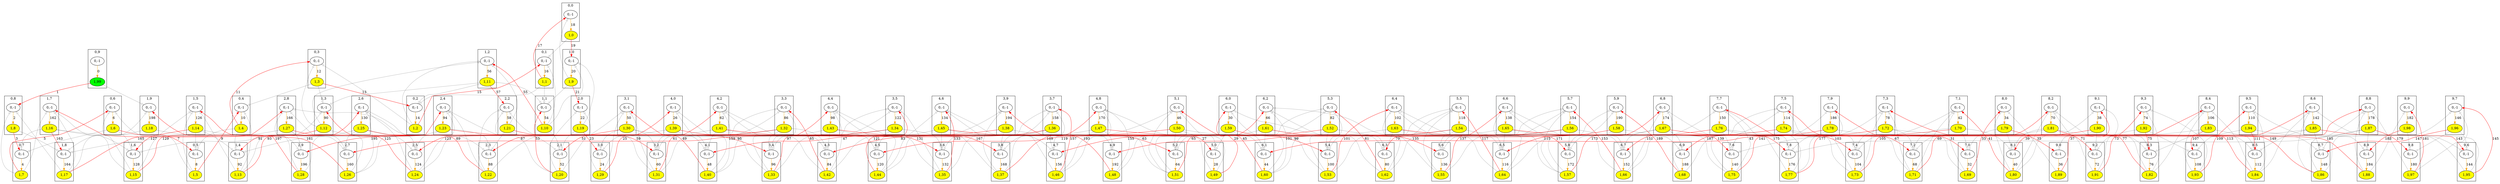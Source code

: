 digraph "stromrallye1_unten_links.txt" {
	compound=true
	subgraph cluster0_0 {
		label="0,0"
		battery0_0_0 [label="0,-1" pos="0.0,28.0!"]
		battery0_0_1 [label="1,0" fillcolor=yellow pos="1.0,28.0!" style=filled]
	}
	subgraph cluster0_1 {
		label="0,1"
		battery0_1_0 [label="0,-1" pos="0.0,25.2!"]
		battery0_1_1 [label="1,1" fillcolor=yellow pos="1.0,25.2!" style=filled]
	}
	subgraph cluster0_2 {
		label="0,2"
		battery0_2_0 [label="0,-1" pos="0.0,22.4!"]
		battery0_2_1 [label="1,2" fillcolor=yellow pos="1.0,22.4!" style=filled]
	}
	subgraph cluster0_3 {
		label="0,3"
		battery0_3_0 [label="0,-1" pos="0.0,19.599999999999998!"]
		battery0_3_1 [label="1,3" fillcolor=yellow pos="1.0,19.599999999999998!" style=filled]
	}
	subgraph cluster0_4 {
		label="0,4"
		battery0_4_0 [label="0,-1" pos="0.0,16.799999999999997!"]
		battery0_4_1 [label="1,4" fillcolor=yellow pos="1.0,16.799999999999997!" style=filled]
	}
	subgraph cluster0_5 {
		label="0,5"
		battery0_5_0 [label="0,-1" pos="0.0,14.0!"]
		battery0_5_1 [label="1,5" fillcolor=yellow pos="1.0,14.0!" style=filled]
	}
	subgraph cluster0_6 {
		label="0,6"
		battery0_6_0 [label="0,-1" pos="0.0,11.2!"]
		battery0_6_1 [label="1,6" fillcolor=yellow pos="1.0,11.2!" style=filled]
	}
	subgraph cluster0_7 {
		label="0,7"
		battery0_7_0 [label="0,-1" pos="0.0,8.399999999999999!"]
		battery0_7_1 [label="1,7" fillcolor=yellow pos="1.0,8.399999999999999!" style=filled]
	}
	subgraph cluster0_8 {
		label="0,8"
		battery0_8_0 [label="0,-1" pos="0.0,5.6!"]
		battery0_8_1 [label="1,8" fillcolor=yellow pos="1.0,5.6!" style=filled]
	}
	subgraph cluster1_0 {
		label="1,0"
		battery1_0_0 [label="0,-1" pos="2.8,28.0!"]
		battery1_0_1 [label="1,9" fillcolor=yellow pos="3.8,28.0!" style=filled]
	}
	subgraph cluster1_1 {
		label="1,1"
		battery1_1_0 [label="0,-1" pos="2.8,25.2!"]
		battery1_1_1 [label="1,10" fillcolor=yellow pos="3.8,25.2!" style=filled]
	}
	subgraph cluster1_2 {
		label="1,2"
		battery1_2_0 [label="0,-1" pos="2.8,22.4!"]
		battery1_2_1 [label="1,11" fillcolor=yellow pos="3.8,22.4!" style=filled]
	}
	subgraph cluster1_3 {
		label="1,3"
		battery1_3_0 [label="0,-1" pos="2.8,19.599999999999998!"]
		battery1_3_1 [label="1,12" fillcolor=yellow pos="3.8,19.599999999999998!" style=filled]
	}
	subgraph cluster1_4 {
		label="1,4"
		battery1_4_0 [label="0,-1" pos="2.8,16.799999999999997!"]
		battery1_4_1 [label="1,13" fillcolor=yellow pos="3.8,16.799999999999997!" style=filled]
	}
	subgraph cluster1_5 {
		label="1,5"
		battery1_5_0 [label="0,-1" pos="2.8,14.0!"]
		battery1_5_1 [label="1,14" fillcolor=yellow pos="3.8,14.0!" style=filled]
	}
	subgraph cluster1_6 {
		label="1,6"
		battery1_6_0 [label="0,-1" pos="2.8,11.2!"]
		battery1_6_1 [label="1,15" fillcolor=yellow pos="3.8,11.2!" style=filled]
	}
	subgraph cluster1_7 {
		label="1,7"
		battery1_7_0 [label="0,-1" pos="2.8,8.399999999999999!"]
		battery1_7_1 [label="1,16" fillcolor=yellow pos="3.8,8.399999999999999!" style=filled]
	}
	subgraph cluster1_8 {
		label="1,8"
		battery1_8_0 [label="0,-1" pos="2.8,5.6!"]
		battery1_8_1 [label="1,17" fillcolor=yellow pos="3.8,5.6!" style=filled]
	}
	subgraph cluster1_9 {
		label="1,9"
		battery1_9_0 [label="0,-1" pos="2.8,2.8!"]
		battery1_9_1 [label="1,18" fillcolor=yellow pos="3.8,2.8!" style=filled]
	}
	subgraph cluster2_0 {
		label="2,0"
		battery2_0_0 [label="0,-1" pos="5.6,28.0!"]
		battery2_0_1 [label="1,19" fillcolor=yellow pos="6.6,28.0!" style=filled]
	}
	subgraph cluster2_1 {
		label="2,1"
		battery2_1_0 [label="0,-1" pos="5.6,25.2!"]
		battery2_1_1 [label="1,20" fillcolor=yellow pos="6.6,25.2!" style=filled]
	}
	subgraph cluster2_2 {
		label="2,2"
		battery2_2_0 [label="0,-1" pos="5.6,22.4!"]
		battery2_2_1 [label="1,21" fillcolor=yellow pos="6.6,22.4!" style=filled]
	}
	subgraph cluster2_3 {
		label="2,3"
		battery2_3_0 [label="0,-1" pos="5.6,19.599999999999998!"]
		battery2_3_1 [label="1,22" fillcolor=yellow pos="6.6,19.599999999999998!" style=filled]
	}
	subgraph cluster2_4 {
		label="2,4"
		battery2_4_0 [label="0,-1" pos="5.6,16.799999999999997!"]
		battery2_4_1 [label="1,23" fillcolor=yellow pos="6.6,16.799999999999997!" style=filled]
	}
	subgraph cluster2_5 {
		label="2,5"
		battery2_5_0 [label="0,-1" pos="5.6,14.0!"]
		battery2_5_1 [label="1,24" fillcolor=yellow pos="6.6,14.0!" style=filled]
	}
	subgraph cluster2_6 {
		label="2,6"
		battery2_6_0 [label="0,-1" pos="5.6,11.2!"]
		battery2_6_1 [label="1,25" fillcolor=yellow pos="6.6,11.2!" style=filled]
	}
	subgraph cluster2_7 {
		label="2,7"
		battery2_7_0 [label="0,-1" pos="5.6,8.399999999999999!"]
		battery2_7_1 [label="1,26" fillcolor=yellow pos="6.6,8.399999999999999!" style=filled]
	}
	subgraph cluster2_8 {
		label="2,8"
		battery2_8_0 [label="0,-1" pos="5.6,5.6!"]
		battery2_8_1 [label="1,27" fillcolor=yellow pos="6.6,5.6!" style=filled]
	}
	subgraph cluster2_9 {
		label="2,9"
		battery2_9_0 [label="0,-1" pos="5.6,2.8!"]
		battery2_9_1 [label="1,28" fillcolor=yellow pos="6.6,2.8!" style=filled]
	}
	subgraph cluster3_0 {
		label="3,0"
		battery3_0_0 [label="0,-1" pos="8.399999999999999,28.0!"]
		battery3_0_1 [label="1,29" fillcolor=yellow pos="9.399999999999999,28.0!" style=filled]
	}
	subgraph cluster3_1 {
		label="3,1"
		battery3_1_0 [label="0,-1" pos="8.399999999999999,25.2!"]
		battery3_1_1 [label="1,30" fillcolor=yellow pos="9.399999999999999,25.2!" style=filled]
	}
	subgraph cluster3_2 {
		label="3,2"
		battery3_2_0 [label="0,-1" pos="8.399999999999999,22.4!"]
		battery3_2_1 [label="1,31" fillcolor=yellow pos="9.399999999999999,22.4!" style=filled]
	}
	subgraph cluster3_3 {
		label="3,3"
		battery3_3_0 [label="0,-1" pos="8.399999999999999,19.599999999999998!"]
		battery3_3_1 [label="1,32" fillcolor=yellow pos="9.399999999999999,19.599999999999998!" style=filled]
	}
	subgraph cluster3_4 {
		label="3,4"
		battery3_4_0 [label="0,-1" pos="8.399999999999999,16.799999999999997!"]
		battery3_4_1 [label="1,33" fillcolor=yellow pos="9.399999999999999,16.799999999999997!" style=filled]
	}
	subgraph cluster3_5 {
		label="3,5"
		battery3_5_0 [label="0,-1" pos="8.399999999999999,14.0!"]
		battery3_5_1 [label="1,34" fillcolor=yellow pos="9.399999999999999,14.0!" style=filled]
	}
	subgraph cluster3_6 {
		label="3,6"
		battery3_6_0 [label="0,-1" pos="8.399999999999999,11.2!"]
		battery3_6_1 [label="1,35" fillcolor=yellow pos="9.399999999999999,11.2!" style=filled]
	}
	subgraph cluster3_7 {
		label="3,7"
		battery3_7_0 [label="0,-1" pos="8.399999999999999,8.399999999999999!"]
		battery3_7_1 [label="1,36" fillcolor=yellow pos="9.399999999999999,8.399999999999999!" style=filled]
	}
	subgraph cluster3_8 {
		label="3,8"
		battery3_8_0 [label="0,-1" pos="8.399999999999999,5.6!"]
		battery3_8_1 [label="1,37" fillcolor=yellow pos="9.399999999999999,5.6!" style=filled]
	}
	subgraph cluster3_9 {
		label="3,9"
		battery3_9_0 [label="0,-1" pos="8.399999999999999,2.8!"]
		battery3_9_1 [label="1,38" fillcolor=yellow pos="9.399999999999999,2.8!" style=filled]
	}
	subgraph cluster4_0 {
		label="4,0"
		battery4_0_0 [label="0,-1" pos="11.2,28.0!"]
		battery4_0_1 [label="1,39" fillcolor=yellow pos="12.2,28.0!" style=filled]
	}
	subgraph cluster4_1 {
		label="4,1"
		battery4_1_0 [label="0,-1" pos="11.2,25.2!"]
		battery4_1_1 [label="1,40" fillcolor=yellow pos="12.2,25.2!" style=filled]
	}
	subgraph cluster4_2 {
		label="4,2"
		battery4_2_0 [label="0,-1" pos="11.2,22.4!"]
		battery4_2_1 [label="1,41" fillcolor=yellow pos="12.2,22.4!" style=filled]
	}
	subgraph cluster4_3 {
		label="4,3"
		battery4_3_0 [label="0,-1" pos="11.2,19.599999999999998!"]
		battery4_3_1 [label="1,42" fillcolor=yellow pos="12.2,19.599999999999998!" style=filled]
	}
	subgraph cluster4_4 {
		label="4,4"
		battery4_4_0 [label="0,-1" pos="11.2,16.799999999999997!"]
		battery4_4_1 [label="1,43" fillcolor=yellow pos="12.2,16.799999999999997!" style=filled]
	}
	subgraph cluster4_5 {
		label="4,5"
		battery4_5_0 [label="0,-1" pos="11.2,14.0!"]
		battery4_5_1 [label="1,44" fillcolor=yellow pos="12.2,14.0!" style=filled]
	}
	subgraph cluster4_6 {
		label="4,6"
		battery4_6_0 [label="0,-1" pos="11.2,11.2!"]
		battery4_6_1 [label="1,45" fillcolor=yellow pos="12.2,11.2!" style=filled]
	}
	subgraph cluster4_7 {
		label="4,7"
		battery4_7_0 [label="0,-1" pos="11.2,8.399999999999999!"]
		battery4_7_1 [label="1,46" fillcolor=yellow pos="12.2,8.399999999999999!" style=filled]
	}
	subgraph cluster4_8 {
		label="4,8"
		battery4_8_0 [label="0,-1" pos="11.2,5.6!"]
		battery4_8_1 [label="1,47" fillcolor=yellow pos="12.2,5.6!" style=filled]
	}
	subgraph cluster4_9 {
		label="4,9"
		battery4_9_0 [label="0,-1" pos="11.2,2.8!"]
		battery4_9_1 [label="1,48" fillcolor=yellow pos="12.2,2.8!" style=filled]
	}
	subgraph cluster5_0 {
		label="5,0"
		battery5_0_0 [label="0,-1" pos="14.0,28.0!"]
		battery5_0_1 [label="1,49" fillcolor=yellow pos="15.0,28.0!" style=filled]
	}
	subgraph cluster5_1 {
		label="5,1"
		battery5_1_0 [label="0,-1" pos="14.0,25.2!"]
		battery5_1_1 [label="1,50" fillcolor=yellow pos="15.0,25.2!" style=filled]
	}
	subgraph cluster5_2 {
		label="5,2"
		battery5_2_0 [label="0,-1" pos="14.0,22.4!"]
		battery5_2_1 [label="1,51" fillcolor=yellow pos="15.0,22.4!" style=filled]
	}
	subgraph cluster5_3 {
		label="5,3"
		battery5_3_0 [label="0,-1" pos="14.0,19.599999999999998!"]
		battery5_3_1 [label="1,52" fillcolor=yellow pos="15.0,19.599999999999998!" style=filled]
	}
	subgraph cluster5_4 {
		label="5,4"
		battery5_4_0 [label="0,-1" pos="14.0,16.799999999999997!"]
		battery5_4_1 [label="1,53" fillcolor=yellow pos="15.0,16.799999999999997!" style=filled]
	}
	subgraph cluster5_5 {
		label="5,5"
		battery5_5_0 [label="0,-1" pos="14.0,14.0!"]
		battery5_5_1 [label="1,54" fillcolor=yellow pos="15.0,14.0!" style=filled]
	}
	subgraph cluster5_6 {
		label="5,6"
		battery5_6_0 [label="0,-1" pos="14.0,11.2!"]
		battery5_6_1 [label="1,55" fillcolor=yellow pos="15.0,11.2!" style=filled]
	}
	subgraph cluster5_7 {
		label="5,7"
		battery5_7_0 [label="0,-1" pos="14.0,8.399999999999999!"]
		battery5_7_1 [label="1,56" fillcolor=yellow pos="15.0,8.399999999999999!" style=filled]
	}
	subgraph cluster5_8 {
		label="5,8"
		battery5_8_0 [label="0,-1" pos="14.0,5.6!"]
		battery5_8_1 [label="1,57" fillcolor=yellow pos="15.0,5.6!" style=filled]
	}
	subgraph cluster5_9 {
		label="5,9"
		battery5_9_0 [label="0,-1" pos="14.0,2.8!"]
		battery5_9_1 [label="1,58" fillcolor=yellow pos="15.0,2.8!" style=filled]
	}
	subgraph cluster6_0 {
		label="6,0"
		battery6_0_0 [label="0,-1" pos="16.799999999999997,28.0!"]
		battery6_0_1 [label="1,59" fillcolor=yellow pos="17.799999999999997,28.0!" style=filled]
	}
	subgraph cluster6_1 {
		label="6,1"
		battery6_1_0 [label="0,-1" pos="16.799999999999997,25.2!"]
		battery6_1_1 [label="1,60" fillcolor=yellow pos="17.799999999999997,25.2!" style=filled]
	}
	subgraph cluster6_2 {
		label="6,2"
		battery6_2_0 [label="0,-1" pos="16.799999999999997,22.4!"]
		battery6_2_1 [label="1,61" fillcolor=yellow pos="17.799999999999997,22.4!" style=filled]
	}
	subgraph cluster6_3 {
		label="6,3"
		battery6_3_0 [label="0,-1" pos="16.799999999999997,19.599999999999998!"]
		battery6_3_1 [label="1,62" fillcolor=yellow pos="17.799999999999997,19.599999999999998!" style=filled]
	}
	subgraph cluster6_4 {
		label="6,4"
		battery6_4_0 [label="0,-1" pos="16.799999999999997,16.799999999999997!"]
		battery6_4_1 [label="1,63" fillcolor=yellow pos="17.799999999999997,16.799999999999997!" style=filled]
	}
	subgraph cluster6_5 {
		label="6,5"
		battery6_5_0 [label="0,-1" pos="16.799999999999997,14.0!"]
		battery6_5_1 [label="1,64" fillcolor=yellow pos="17.799999999999997,14.0!" style=filled]
	}
	subgraph cluster6_6 {
		label="6,6"
		battery6_6_0 [label="0,-1" pos="16.799999999999997,11.2!"]
		battery6_6_1 [label="1,65" fillcolor=yellow pos="17.799999999999997,11.2!" style=filled]
	}
	subgraph cluster6_7 {
		label="6,7"
		battery6_7_0 [label="0,-1" pos="16.799999999999997,8.399999999999999!"]
		battery6_7_1 [label="1,66" fillcolor=yellow pos="17.799999999999997,8.399999999999999!" style=filled]
	}
	subgraph cluster6_8 {
		label="6,8"
		battery6_8_0 [label="0,-1" pos="16.799999999999997,5.6!"]
		battery6_8_1 [label="1,67" fillcolor=yellow pos="17.799999999999997,5.6!" style=filled]
	}
	subgraph cluster6_9 {
		label="6,9"
		battery6_9_0 [label="0,-1" pos="16.799999999999997,2.8!"]
		battery6_9_1 [label="1,68" fillcolor=yellow pos="17.799999999999997,2.8!" style=filled]
	}
	subgraph cluster7_0 {
		label="7,0"
		battery7_0_0 [label="0,-1" pos="19.599999999999998,28.0!"]
		battery7_0_1 [label="1,69" fillcolor=yellow pos="20.599999999999998,28.0!" style=filled]
	}
	subgraph cluster7_1 {
		label="7,1"
		battery7_1_0 [label="0,-1" pos="19.599999999999998,25.2!"]
		battery7_1_1 [label="1,70" fillcolor=yellow pos="20.599999999999998,25.2!" style=filled]
	}
	subgraph cluster7_2 {
		label="7,2"
		battery7_2_0 [label="0,-1" pos="19.599999999999998,22.4!"]
		battery7_2_1 [label="1,71" fillcolor=yellow pos="20.599999999999998,22.4!" style=filled]
	}
	subgraph cluster7_3 {
		label="7,3"
		battery7_3_0 [label="0,-1" pos="19.599999999999998,19.599999999999998!"]
		battery7_3_1 [label="1,72" fillcolor=yellow pos="20.599999999999998,19.599999999999998!" style=filled]
	}
	subgraph cluster7_4 {
		label="7,4"
		battery7_4_0 [label="0,-1" pos="19.599999999999998,16.799999999999997!"]
		battery7_4_1 [label="1,73" fillcolor=yellow pos="20.599999999999998,16.799999999999997!" style=filled]
	}
	subgraph cluster7_5 {
		label="7,5"
		battery7_5_0 [label="0,-1" pos="19.599999999999998,14.0!"]
		battery7_5_1 [label="1,74" fillcolor=yellow pos="20.599999999999998,14.0!" style=filled]
	}
	subgraph cluster7_6 {
		label="7,6"
		battery7_6_0 [label="0,-1" pos="19.599999999999998,11.2!"]
		battery7_6_1 [label="1,75" fillcolor=yellow pos="20.599999999999998,11.2!" style=filled]
	}
	subgraph cluster7_7 {
		label="7,7"
		battery7_7_0 [label="0,-1" pos="19.599999999999998,8.399999999999999!"]
		battery7_7_1 [label="1,76" fillcolor=yellow pos="20.599999999999998,8.399999999999999!" style=filled]
	}
	subgraph cluster7_8 {
		label="7,8"
		battery7_8_0 [label="0,-1" pos="19.599999999999998,5.6!"]
		battery7_8_1 [label="1,77" fillcolor=yellow pos="20.599999999999998,5.6!" style=filled]
	}
	subgraph cluster7_9 {
		label="7,9"
		battery7_9_0 [label="0,-1" pos="19.599999999999998,2.8!"]
		battery7_9_1 [label="1,78" fillcolor=yellow pos="20.599999999999998,2.8!" style=filled]
	}
	subgraph cluster8_0 {
		label="8,0"
		battery8_0_0 [label="0,-1" pos="22.4,28.0!"]
		battery8_0_1 [label="1,79" fillcolor=yellow pos="23.4,28.0!" style=filled]
	}
	subgraph cluster8_1 {
		label="8,1"
		battery8_1_0 [label="0,-1" pos="22.4,25.2!"]
		battery8_1_1 [label="1,80" fillcolor=yellow pos="23.4,25.2!" style=filled]
	}
	subgraph cluster8_2 {
		label="8,2"
		battery8_2_0 [label="0,-1" pos="22.4,22.4!"]
		battery8_2_1 [label="1,81" fillcolor=yellow pos="23.4,22.4!" style=filled]
	}
	subgraph cluster8_3 {
		label="8,3"
		battery8_3_0 [label="0,-1" pos="22.4,19.599999999999998!"]
		battery8_3_1 [label="1,82" fillcolor=yellow pos="23.4,19.599999999999998!" style=filled]
	}
	subgraph cluster8_4 {
		label="8,4"
		battery8_4_0 [label="0,-1" pos="22.4,16.799999999999997!"]
		battery8_4_1 [label="1,83" fillcolor=yellow pos="23.4,16.799999999999997!" style=filled]
	}
	subgraph cluster8_5 {
		label="8,5"
		battery8_5_0 [label="0,-1" pos="22.4,14.0!"]
		battery8_5_1 [label="1,84" fillcolor=yellow pos="23.4,14.0!" style=filled]
	}
	subgraph cluster8_6 {
		label="8,6"
		battery8_6_0 [label="0,-1" pos="22.4,11.2!"]
		battery8_6_1 [label="1,85" fillcolor=yellow pos="23.4,11.2!" style=filled]
	}
	subgraph cluster8_7 {
		label="8,7"
		battery8_7_0 [label="0,-1" pos="22.4,8.399999999999999!"]
		battery8_7_1 [label="1,86" fillcolor=yellow pos="23.4,8.399999999999999!" style=filled]
	}
	subgraph cluster8_8 {
		label="8,8"
		battery8_8_0 [label="0,-1" pos="22.4,5.6!"]
		battery8_8_1 [label="1,87" fillcolor=yellow pos="23.4,5.6!" style=filled]
	}
	subgraph cluster8_9 {
		label="8,9"
		battery8_9_0 [label="0,-1" pos="22.4,2.8!"]
		battery8_9_1 [label="1,88" fillcolor=yellow pos="23.4,2.8!" style=filled]
	}
	subgraph cluster9_0 {
		label="9,0"
		battery9_0_0 [label="0,-1" pos="25.2,28.0!"]
		battery9_0_1 [label="1,89" fillcolor=yellow pos="26.2,28.0!" style=filled]
	}
	subgraph cluster9_1 {
		label="9,1"
		battery9_1_0 [label="0,-1" pos="25.2,25.2!"]
		battery9_1_1 [label="1,90" fillcolor=yellow pos="26.2,25.2!" style=filled]
	}
	subgraph cluster9_2 {
		label="9,2"
		battery9_2_0 [label="0,-1" pos="25.2,22.4!"]
		battery9_2_1 [label="1,91" fillcolor=yellow pos="26.2,22.4!" style=filled]
	}
	subgraph cluster9_3 {
		label="9,3"
		battery9_3_0 [label="0,-1" pos="25.2,19.599999999999998!"]
		battery9_3_1 [label="1,92" fillcolor=yellow pos="26.2,19.599999999999998!" style=filled]
	}
	subgraph cluster9_4 {
		label="9,4"
		battery9_4_0 [label="0,-1" pos="25.2,16.799999999999997!"]
		battery9_4_1 [label="1,93" fillcolor=yellow pos="26.2,16.799999999999997!" style=filled]
	}
	subgraph cluster9_5 {
		label="9,5"
		battery9_5_0 [label="0,-1" pos="25.2,14.0!"]
		battery9_5_1 [label="1,94" fillcolor=yellow pos="26.2,14.0!" style=filled]
	}
	subgraph cluster9_6 {
		label="9,6"
		battery9_6_0 [label="0,-1" pos="25.2,11.2!"]
		battery9_6_1 [label="1,95" fillcolor=yellow pos="26.2,11.2!" style=filled]
	}
	subgraph cluster9_7 {
		label="9,7"
		battery9_7_0 [label="0,-1" pos="25.2,8.399999999999999!"]
		battery9_7_1 [label="1,96" fillcolor=yellow pos="26.2,8.399999999999999!" style=filled]
	}
	subgraph cluster9_8 {
		label="9,8"
		battery9_8_0 [label="0,-1" pos="25.2,5.6!"]
		battery9_8_1 [label="1,97" fillcolor=yellow pos="26.2,5.6!" style=filled]
	}
	subgraph cluster9_9 {
		label="9,9"
		battery9_9_0 [label="0,-1" pos="25.2,2.8!"]
		battery9_9_1 [label="1,98" fillcolor=yellow pos="26.2,2.8!" style=filled]
	}
	subgraph cluster0_9 {
		label="0,9"
		battery0_9_0 [label="0,-1" pos="0.0,2.8!"]
		battery0_9_1 [label="1,99" fillcolor=green pos="1.0,2.8!" style=filled]
	}
	battery0_0_1 -> battery1_0_0 [label=19 color=red fillcolor=red]
	battery0_0_1 -> battery0_1_0 [color="#00000055" fillcolor=none]
	battery0_1_1 -> battery0_0_0 [label=17 color=red fillcolor=red]
	battery0_1_1 -> battery1_1_0 [color="#00000055" fillcolor=none]
	battery0_1_1 -> battery0_2_0 [color="#00000055" fillcolor=none]
	battery0_2_1 -> battery0_1_0 [label=15 color=red fillcolor=red]
	battery0_2_1 -> battery1_2_0 [color="#00000055" fillcolor=none]
	battery0_2_1 -> battery0_3_0 [color="#00000055" fillcolor=none]
	battery0_3_1 -> battery0_2_0 [label=13 color=red fillcolor=red]
	battery0_3_1 -> battery1_3_0 [color="#00000055" fillcolor=none]
	battery0_3_1 -> battery0_4_0 [color="#00000055" fillcolor=none]
	battery0_4_1 -> battery0_3_0 [label=11 color=red fillcolor=red]
	battery0_4_1 -> battery1_4_0 [color="#00000055" fillcolor=none]
	battery0_4_1 -> battery0_5_0 [color="#00000055" fillcolor=none]
	battery0_5_1 -> battery0_4_0 [label=9 color=red fillcolor=red]
	battery0_5_1 -> battery1_5_0 [color="#00000055" fillcolor=none]
	battery0_5_1 -> battery0_6_0 [color="#00000055" fillcolor=none]
	battery0_6_1 -> battery0_5_0 [label=7 color=red fillcolor=red]
	battery0_6_1 -> battery1_6_0 [color="#00000055" fillcolor=none]
	battery0_6_1 -> battery0_7_0 [color="#00000055" fillcolor=none]
	battery0_7_1 -> battery0_6_0 [label=5 color=red fillcolor=red]
	battery0_7_1 -> battery1_7_0 [color="#00000055" fillcolor=none]
	battery0_7_1 -> battery0_8_0 [color="#00000055" fillcolor=none]
	battery0_8_1 -> battery0_7_0 [label=3 color=red fillcolor=red]
	battery0_8_1 -> battery1_8_0 [color="#00000055" fillcolor=none]
	battery1_0_1 -> battery0_0_0 [color="#00000055" fillcolor=none]
	battery1_0_1 -> battery2_0_0 [label=21 color=red fillcolor=red]
	battery1_0_1 -> battery1_1_0 [color="#00000055" fillcolor=none]
	battery1_1_1 -> battery1_0_0 [color="#00000055" fillcolor=none]
	battery1_1_1 -> battery0_1_0 [color="#00000055" fillcolor=none]
	battery1_1_1 -> battery2_1_0 [color="#00000055" fillcolor=none]
	battery1_1_1 -> battery1_2_0 [label=55 color=red fillcolor=red]
	battery1_2_1 -> battery1_1_0 [color="#00000055" fillcolor=none]
	battery1_2_1 -> battery0_2_0 [color="#00000055" fillcolor=none]
	battery1_2_1 -> battery2_2_0 [label=57 color=red fillcolor=red]
	battery1_2_1 -> battery1_3_0 [color="#00000055" fillcolor=none]
	battery1_3_1 -> battery1_2_0 [color="#00000055" fillcolor=none]
	battery1_3_1 -> battery0_3_0 [color="#00000055" fillcolor=none]
	battery1_3_1 -> battery2_3_0 [color="#00000055" fillcolor=none]
	battery1_3_1 -> battery1_4_0 [label=91 color=red fillcolor=red]
	battery1_4_1 -> battery1_3_0 [color="#00000055" fillcolor=none]
	battery1_4_1 -> battery0_4_0 [color="#00000055" fillcolor=none]
	battery1_4_1 -> battery2_4_0 [label=93 color=red fillcolor=red]
	battery1_4_1 -> battery1_5_0 [color="#00000055" fillcolor=none]
	battery1_5_1 -> battery1_4_0 [color="#00000055" fillcolor=none]
	battery1_5_1 -> battery0_5_0 [color="#00000055" fillcolor=none]
	battery1_5_1 -> battery2_5_0 [color="#00000055" fillcolor=none]
	battery1_5_1 -> battery1_6_0 [label=127 color=red fillcolor=red]
	battery1_6_1 -> battery1_5_0 [color="#00000055" fillcolor=none]
	battery1_6_1 -> battery0_6_0 [color="#00000055" fillcolor=none]
	battery1_6_1 -> battery2_6_0 [label=129 color=red fillcolor=red]
	battery1_6_1 -> battery1_7_0 [color="#00000055" fillcolor=none]
	battery1_7_1 -> battery1_6_0 [color="#00000055" fillcolor=none]
	battery1_7_1 -> battery0_7_0 [color="#00000055" fillcolor=none]
	battery1_7_1 -> battery2_7_0 [color="#00000055" fillcolor=none]
	battery1_7_1 -> battery1_8_0 [label=163 color=red fillcolor=red]
	battery1_8_1 -> battery1_7_0 [color="#00000055" fillcolor=none]
	battery1_8_1 -> battery0_8_0 [color="#00000055" fillcolor=none]
	battery1_8_1 -> battery2_8_0 [label=165 color=red fillcolor=red]
	battery1_8_1 -> battery1_9_0 [color="#00000055" fillcolor=none]
	battery1_9_1 -> battery1_8_0 [color="#00000055" fillcolor=none]
	battery1_9_1 -> battery2_9_0 [color="#00000055" fillcolor=none]
	battery2_0_1 -> battery1_0_0 [color="#00000055" fillcolor=none]
	battery2_0_1 -> battery3_0_0 [label=23 color=red fillcolor=red]
	battery2_0_1 -> battery2_1_0 [color="#00000055" fillcolor=none]
	battery2_1_1 -> battery2_0_0 [color="#00000055" fillcolor=none]
	battery2_1_1 -> battery1_1_0 [label=53 color=red fillcolor=red]
	battery2_1_1 -> battery3_1_0 [color="#00000055" fillcolor=none]
	battery2_1_1 -> battery2_2_0 [color="#00000055" fillcolor=none]
	battery2_2_1 -> battery2_1_0 [color="#00000055" fillcolor=none]
	battery2_2_1 -> battery1_2_0 [color="#00000055" fillcolor=none]
	battery2_2_1 -> battery3_2_0 [label=59 color=red fillcolor=red]
	battery2_2_1 -> battery2_3_0 [color="#00000055" fillcolor=none]
	battery2_3_1 -> battery2_2_0 [color="#00000055" fillcolor=none]
	battery2_3_1 -> battery1_3_0 [label=89 color=red fillcolor=red]
	battery2_3_1 -> battery3_3_0 [color="#00000055" fillcolor=none]
	battery2_3_1 -> battery2_4_0 [color="#00000055" fillcolor=none]
	battery2_4_1 -> battery2_3_0 [color="#00000055" fillcolor=none]
	battery2_4_1 -> battery1_4_0 [color="#00000055" fillcolor=none]
	battery2_4_1 -> battery3_4_0 [label=95 color=red fillcolor=red]
	battery2_4_1 -> battery2_5_0 [color="#00000055" fillcolor=none]
	battery2_5_1 -> battery2_4_0 [color="#00000055" fillcolor=none]
	battery2_5_1 -> battery1_5_0 [label=125 color=red fillcolor=red]
	battery2_5_1 -> battery3_5_0 [color="#00000055" fillcolor=none]
	battery2_5_1 -> battery2_6_0 [color="#00000055" fillcolor=none]
	battery2_6_1 -> battery2_5_0 [color="#00000055" fillcolor=none]
	battery2_6_1 -> battery1_6_0 [color="#00000055" fillcolor=none]
	battery2_6_1 -> battery3_6_0 [label=131 color=red fillcolor=red]
	battery2_6_1 -> battery2_7_0 [color="#00000055" fillcolor=none]
	battery2_7_1 -> battery2_6_0 [color="#00000055" fillcolor=none]
	battery2_7_1 -> battery1_7_0 [label=161 color=red fillcolor=red]
	battery2_7_1 -> battery3_7_0 [color="#00000055" fillcolor=none]
	battery2_7_1 -> battery2_8_0 [color="#00000055" fillcolor=none]
	battery2_8_1 -> battery2_7_0 [color="#00000055" fillcolor=none]
	battery2_8_1 -> battery1_8_0 [color="#00000055" fillcolor=none]
	battery2_8_1 -> battery3_8_0 [label=167 color=red fillcolor=red]
	battery2_8_1 -> battery2_9_0 [color="#00000055" fillcolor=none]
	battery2_9_1 -> battery2_8_0 [color="#00000055" fillcolor=none]
	battery2_9_1 -> battery1_9_0 [label=197 color=red fillcolor=red]
	battery2_9_1 -> battery3_9_0 [color="#00000055" fillcolor=none]
	battery3_0_1 -> battery2_0_0 [color="#00000055" fillcolor=none]
	battery3_0_1 -> battery4_0_0 [label=25 color=red fillcolor=red]
	battery3_0_1 -> battery3_1_0 [color="#00000055" fillcolor=none]
	battery3_1_1 -> battery3_0_0 [color="#00000055" fillcolor=none]
	battery3_1_1 -> battery2_1_0 [label=51 color=red fillcolor=red]
	battery3_1_1 -> battery4_1_0 [color="#00000055" fillcolor=none]
	battery3_1_1 -> battery3_2_0 [color="#00000055" fillcolor=none]
	battery3_2_1 -> battery3_1_0 [color="#00000055" fillcolor=none]
	battery3_2_1 -> battery2_2_0 [color="#00000055" fillcolor=none]
	battery3_2_1 -> battery4_2_0 [label=61 color=red fillcolor=red]
	battery3_2_1 -> battery3_3_0 [color="#00000055" fillcolor=none]
	battery3_3_1 -> battery3_2_0 [color="#00000055" fillcolor=none]
	battery3_3_1 -> battery2_3_0 [label=87 color=red fillcolor=red]
	battery3_3_1 -> battery4_3_0 [color="#00000055" fillcolor=none]
	battery3_3_1 -> battery3_4_0 [color="#00000055" fillcolor=none]
	battery3_4_1 -> battery3_3_0 [color="#00000055" fillcolor=none]
	battery3_4_1 -> battery2_4_0 [color="#00000055" fillcolor=none]
	battery3_4_1 -> battery4_4_0 [label=97 color=red fillcolor=red]
	battery3_4_1 -> battery3_5_0 [color="#00000055" fillcolor=none]
	battery3_5_1 -> battery3_4_0 [color="#00000055" fillcolor=none]
	battery3_5_1 -> battery2_5_0 [label=123 color=red fillcolor=red]
	battery3_5_1 -> battery4_5_0 [color="#00000055" fillcolor=none]
	battery3_5_1 -> battery3_6_0 [color="#00000055" fillcolor=none]
	battery3_6_1 -> battery3_5_0 [color="#00000055" fillcolor=none]
	battery3_6_1 -> battery2_6_0 [color="#00000055" fillcolor=none]
	battery3_6_1 -> battery4_6_0 [label=133 color=red fillcolor=red]
	battery3_6_1 -> battery3_7_0 [color="#00000055" fillcolor=none]
	battery3_7_1 -> battery3_6_0 [color="#00000055" fillcolor=none]
	battery3_7_1 -> battery2_7_0 [label=159 color=red fillcolor=red]
	battery3_7_1 -> battery4_7_0 [color="#00000055" fillcolor=none]
	battery3_7_1 -> battery3_8_0 [color="#00000055" fillcolor=none]
	battery3_8_1 -> battery3_7_0 [color="#00000055" fillcolor=none]
	battery3_8_1 -> battery2_8_0 [color="#00000055" fillcolor=none]
	battery3_8_1 -> battery4_8_0 [label=169 color=red fillcolor=red]
	battery3_8_1 -> battery3_9_0 [color="#00000055" fillcolor=none]
	battery3_9_1 -> battery3_8_0 [color="#00000055" fillcolor=none]
	battery3_9_1 -> battery2_9_0 [label=195 color=red fillcolor=red]
	battery3_9_1 -> battery4_9_0 [color="#00000055" fillcolor=none]
	battery4_0_1 -> battery3_0_0 [color="#00000055" fillcolor=none]
	battery4_0_1 -> battery5_0_0 [label=27 color=red fillcolor=red]
	battery4_0_1 -> battery4_1_0 [color="#00000055" fillcolor=none]
	battery4_1_1 -> battery4_0_0 [color="#00000055" fillcolor=none]
	battery4_1_1 -> battery3_1_0 [label=49 color=red fillcolor=red]
	battery4_1_1 -> battery5_1_0 [color="#00000055" fillcolor=none]
	battery4_1_1 -> battery4_2_0 [color="#00000055" fillcolor=none]
	battery4_2_1 -> battery4_1_0 [color="#00000055" fillcolor=none]
	battery4_2_1 -> battery3_2_0 [color="#00000055" fillcolor=none]
	battery4_2_1 -> battery5_2_0 [label=63 color=red fillcolor=red]
	battery4_2_1 -> battery4_3_0 [color="#00000055" fillcolor=none]
	battery4_3_1 -> battery4_2_0 [color="#00000055" fillcolor=none]
	battery4_3_1 -> battery3_3_0 [label=85 color=red fillcolor=red]
	battery4_3_1 -> battery5_3_0 [color="#00000055" fillcolor=none]
	battery4_3_1 -> battery4_4_0 [color="#00000055" fillcolor=none]
	battery4_4_1 -> battery4_3_0 [color="#00000055" fillcolor=none]
	battery4_4_1 -> battery3_4_0 [color="#00000055" fillcolor=none]
	battery4_4_1 -> battery5_4_0 [label=99 color=red fillcolor=red]
	battery4_4_1 -> battery4_5_0 [color="#00000055" fillcolor=none]
	battery4_5_1 -> battery4_4_0 [color="#00000055" fillcolor=none]
	battery4_5_1 -> battery3_5_0 [label=121 color=red fillcolor=red]
	battery4_5_1 -> battery5_5_0 [color="#00000055" fillcolor=none]
	battery4_5_1 -> battery4_6_0 [color="#00000055" fillcolor=none]
	battery4_6_1 -> battery4_5_0 [color="#00000055" fillcolor=none]
	battery4_6_1 -> battery3_6_0 [color="#00000055" fillcolor=none]
	battery4_6_1 -> battery5_6_0 [label=135 color=red fillcolor=red]
	battery4_6_1 -> battery4_7_0 [color="#00000055" fillcolor=none]
	battery4_7_1 -> battery4_6_0 [color="#00000055" fillcolor=none]
	battery4_7_1 -> battery3_7_0 [label=157 color=red fillcolor=red]
	battery4_7_1 -> battery5_7_0 [color="#00000055" fillcolor=none]
	battery4_7_1 -> battery4_8_0 [color="#00000055" fillcolor=none]
	battery4_8_1 -> battery4_7_0 [color="#00000055" fillcolor=none]
	battery4_8_1 -> battery3_8_0 [color="#00000055" fillcolor=none]
	battery4_8_1 -> battery5_8_0 [label=171 color=red fillcolor=red]
	battery4_8_1 -> battery4_9_0 [color="#00000055" fillcolor=none]
	battery4_9_1 -> battery4_8_0 [color="#00000055" fillcolor=none]
	battery4_9_1 -> battery3_9_0 [label=193 color=red fillcolor=red]
	battery4_9_1 -> battery5_9_0 [color="#00000055" fillcolor=none]
	battery5_0_1 -> battery4_0_0 [color="#00000055" fillcolor=none]
	battery5_0_1 -> battery6_0_0 [label=29 color=red fillcolor=red]
	battery5_0_1 -> battery5_1_0 [color="#00000055" fillcolor=none]
	battery5_1_1 -> battery5_0_0 [color="#00000055" fillcolor=none]
	battery5_1_1 -> battery4_1_0 [label=47 color=red fillcolor=red]
	battery5_1_1 -> battery6_1_0 [color="#00000055" fillcolor=none]
	battery5_1_1 -> battery5_2_0 [color="#00000055" fillcolor=none]
	battery5_2_1 -> battery5_1_0 [color="#00000055" fillcolor=none]
	battery5_2_1 -> battery4_2_0 [color="#00000055" fillcolor=none]
	battery5_2_1 -> battery6_2_0 [label=65 color=red fillcolor=red]
	battery5_2_1 -> battery5_3_0 [color="#00000055" fillcolor=none]
	battery5_3_1 -> battery5_2_0 [color="#00000055" fillcolor=none]
	battery5_3_1 -> battery4_3_0 [label=83 color=red fillcolor=red]
	battery5_3_1 -> battery6_3_0 [color="#00000055" fillcolor=none]
	battery5_3_1 -> battery5_4_0 [color="#00000055" fillcolor=none]
	battery5_4_1 -> battery5_3_0 [color="#00000055" fillcolor=none]
	battery5_4_1 -> battery4_4_0 [color="#00000055" fillcolor=none]
	battery5_4_1 -> battery6_4_0 [label=101 color=red fillcolor=red]
	battery5_4_1 -> battery5_5_0 [color="#00000055" fillcolor=none]
	battery5_5_1 -> battery5_4_0 [color="#00000055" fillcolor=none]
	battery5_5_1 -> battery4_5_0 [label=119 color=red fillcolor=red]
	battery5_5_1 -> battery6_5_0 [color="#00000055" fillcolor=none]
	battery5_5_1 -> battery5_6_0 [color="#00000055" fillcolor=none]
	battery5_6_1 -> battery5_5_0 [color="#00000055" fillcolor=none]
	battery5_6_1 -> battery4_6_0 [color="#00000055" fillcolor=none]
	battery5_6_1 -> battery6_6_0 [label=137 color=red fillcolor=red]
	battery5_6_1 -> battery5_7_0 [color="#00000055" fillcolor=none]
	battery5_7_1 -> battery5_6_0 [color="#00000055" fillcolor=none]
	battery5_7_1 -> battery4_7_0 [label=155 color=red fillcolor=red]
	battery5_7_1 -> battery6_7_0 [color="#00000055" fillcolor=none]
	battery5_7_1 -> battery5_8_0 [color="#00000055" fillcolor=none]
	battery5_8_1 -> battery5_7_0 [color="#00000055" fillcolor=none]
	battery5_8_1 -> battery4_8_0 [color="#00000055" fillcolor=none]
	battery5_8_1 -> battery6_8_0 [label=173 color=red fillcolor=red]
	battery5_8_1 -> battery5_9_0 [color="#00000055" fillcolor=none]
	battery5_9_1 -> battery5_8_0 [color="#00000055" fillcolor=none]
	battery5_9_1 -> battery4_9_0 [label=191 color=red fillcolor=red]
	battery5_9_1 -> battery6_9_0 [color="#00000055" fillcolor=none]
	battery6_0_1 -> battery5_0_0 [color="#00000055" fillcolor=none]
	battery6_0_1 -> battery7_0_0 [label=31 color=red fillcolor=red]
	battery6_0_1 -> battery6_1_0 [color="#00000055" fillcolor=none]
	battery6_1_1 -> battery6_0_0 [color="#00000055" fillcolor=none]
	battery6_1_1 -> battery5_1_0 [label=45 color=red fillcolor=red]
	battery6_1_1 -> battery7_1_0 [color="#00000055" fillcolor=none]
	battery6_1_1 -> battery6_2_0 [color="#00000055" fillcolor=none]
	battery6_2_1 -> battery6_1_0 [color="#00000055" fillcolor=none]
	battery6_2_1 -> battery5_2_0 [color="#00000055" fillcolor=none]
	battery6_2_1 -> battery7_2_0 [label=67 color=red fillcolor=red]
	battery6_2_1 -> battery6_3_0 [color="#00000055" fillcolor=none]
	battery6_3_1 -> battery6_2_0 [color="#00000055" fillcolor=none]
	battery6_3_1 -> battery5_3_0 [label=81 color=red fillcolor=red]
	battery6_3_1 -> battery7_3_0 [color="#00000055" fillcolor=none]
	battery6_3_1 -> battery6_4_0 [color="#00000055" fillcolor=none]
	battery6_4_1 -> battery6_3_0 [color="#00000055" fillcolor=none]
	battery6_4_1 -> battery5_4_0 [color="#00000055" fillcolor=none]
	battery6_4_1 -> battery7_4_0 [label=103 color=red fillcolor=red]
	battery6_4_1 -> battery6_5_0 [color="#00000055" fillcolor=none]
	battery6_5_1 -> battery6_4_0 [color="#00000055" fillcolor=none]
	battery6_5_1 -> battery5_5_0 [label=117 color=red fillcolor=red]
	battery6_5_1 -> battery7_5_0 [color="#00000055" fillcolor=none]
	battery6_5_1 -> battery6_6_0 [color="#00000055" fillcolor=none]
	battery6_6_1 -> battery6_5_0 [color="#00000055" fillcolor=none]
	battery6_6_1 -> battery5_6_0 [color="#00000055" fillcolor=none]
	battery6_6_1 -> battery7_6_0 [label=139 color=red fillcolor=red]
	battery6_6_1 -> battery6_7_0 [color="#00000055" fillcolor=none]
	battery6_7_1 -> battery6_6_0 [color="#00000055" fillcolor=none]
	battery6_7_1 -> battery5_7_0 [label=153 color=red fillcolor=red]
	battery6_7_1 -> battery7_7_0 [color="#00000055" fillcolor=none]
	battery6_7_1 -> battery6_8_0 [color="#00000055" fillcolor=none]
	battery6_8_1 -> battery6_7_0 [color="#00000055" fillcolor=none]
	battery6_8_1 -> battery5_8_0 [color="#00000055" fillcolor=none]
	battery6_8_1 -> battery7_8_0 [label=175 color=red fillcolor=red]
	battery6_8_1 -> battery6_9_0 [color="#00000055" fillcolor=none]
	battery6_9_1 -> battery6_8_0 [color="#00000055" fillcolor=none]
	battery6_9_1 -> battery5_9_0 [label=189 color=red fillcolor=red]
	battery6_9_1 -> battery7_9_0 [color="#00000055" fillcolor=none]
	battery7_0_1 -> battery6_0_0 [color="#00000055" fillcolor=none]
	battery7_0_1 -> battery8_0_0 [label=33 color=red fillcolor=red]
	battery7_0_1 -> battery7_1_0 [color="#00000055" fillcolor=none]
	battery7_1_1 -> battery7_0_0 [color="#00000055" fillcolor=none]
	battery7_1_1 -> battery6_1_0 [label=43 color=red fillcolor=red]
	battery7_1_1 -> battery8_1_0 [color="#00000055" fillcolor=none]
	battery7_1_1 -> battery7_2_0 [color="#00000055" fillcolor=none]
	battery7_2_1 -> battery7_1_0 [color="#00000055" fillcolor=none]
	battery7_2_1 -> battery6_2_0 [color="#00000055" fillcolor=none]
	battery7_2_1 -> battery8_2_0 [label=69 color=red fillcolor=red]
	battery7_2_1 -> battery7_3_0 [color="#00000055" fillcolor=none]
	battery7_3_1 -> battery7_2_0 [color="#00000055" fillcolor=none]
	battery7_3_1 -> battery6_3_0 [label=79 color=red fillcolor=red]
	battery7_3_1 -> battery8_3_0 [color="#00000055" fillcolor=none]
	battery7_3_1 -> battery7_4_0 [color="#00000055" fillcolor=none]
	battery7_4_1 -> battery7_3_0 [color="#00000055" fillcolor=none]
	battery7_4_1 -> battery6_4_0 [color="#00000055" fillcolor=none]
	battery7_4_1 -> battery8_4_0 [label=105 color=red fillcolor=red]
	battery7_4_1 -> battery7_5_0 [color="#00000055" fillcolor=none]
	battery7_5_1 -> battery7_4_0 [color="#00000055" fillcolor=none]
	battery7_5_1 -> battery6_5_0 [label=115 color=red fillcolor=red]
	battery7_5_1 -> battery8_5_0 [color="#00000055" fillcolor=none]
	battery7_5_1 -> battery7_6_0 [color="#00000055" fillcolor=none]
	battery7_6_1 -> battery7_5_0 [color="#00000055" fillcolor=none]
	battery7_6_1 -> battery6_6_0 [color="#00000055" fillcolor=none]
	battery7_6_1 -> battery8_6_0 [label=141 color=red fillcolor=red]
	battery7_6_1 -> battery7_7_0 [color="#00000055" fillcolor=none]
	battery7_7_1 -> battery7_6_0 [color="#00000055" fillcolor=none]
	battery7_7_1 -> battery6_7_0 [label=151 color=red fillcolor=red]
	battery7_7_1 -> battery8_7_0 [color="#00000055" fillcolor=none]
	battery7_7_1 -> battery7_8_0 [color="#00000055" fillcolor=none]
	battery7_8_1 -> battery7_7_0 [color="#00000055" fillcolor=none]
	battery7_8_1 -> battery6_8_0 [color="#00000055" fillcolor=none]
	battery7_8_1 -> battery8_8_0 [label=177 color=red fillcolor=red]
	battery7_8_1 -> battery7_9_0 [color="#00000055" fillcolor=none]
	battery7_9_1 -> battery7_8_0 [color="#00000055" fillcolor=none]
	battery7_9_1 -> battery6_9_0 [label=187 color=red fillcolor=red]
	battery7_9_1 -> battery8_9_0 [color="#00000055" fillcolor=none]
	battery8_0_1 -> battery7_0_0 [color="#00000055" fillcolor=none]
	battery8_0_1 -> battery9_0_0 [label=35 color=red fillcolor=red]
	battery8_0_1 -> battery8_1_0 [color="#00000055" fillcolor=none]
	battery8_1_1 -> battery8_0_0 [color="#00000055" fillcolor=none]
	battery8_1_1 -> battery7_1_0 [label=41 color=red fillcolor=red]
	battery8_1_1 -> battery9_1_0 [color="#00000055" fillcolor=none]
	battery8_1_1 -> battery8_2_0 [color="#00000055" fillcolor=none]
	battery8_2_1 -> battery8_1_0 [color="#00000055" fillcolor=none]
	battery8_2_1 -> battery7_2_0 [color="#00000055" fillcolor=none]
	battery8_2_1 -> battery9_2_0 [label=71 color=red fillcolor=red]
	battery8_2_1 -> battery8_3_0 [color="#00000055" fillcolor=none]
	battery8_3_1 -> battery8_2_0 [color="#00000055" fillcolor=none]
	battery8_3_1 -> battery7_3_0 [label=77 color=red fillcolor=red]
	battery8_3_1 -> battery9_3_0 [color="#00000055" fillcolor=none]
	battery8_3_1 -> battery8_4_0 [color="#00000055" fillcolor=none]
	battery8_4_1 -> battery8_3_0 [color="#00000055" fillcolor=none]
	battery8_4_1 -> battery7_4_0 [color="#00000055" fillcolor=none]
	battery8_4_1 -> battery9_4_0 [label=107 color=red fillcolor=red]
	battery8_4_1 -> battery8_5_0 [color="#00000055" fillcolor=none]
	battery8_5_1 -> battery8_4_0 [color="#00000055" fillcolor=none]
	battery8_5_1 -> battery7_5_0 [label=113 color=red fillcolor=red]
	battery8_5_1 -> battery9_5_0 [color="#00000055" fillcolor=none]
	battery8_5_1 -> battery8_6_0 [color="#00000055" fillcolor=none]
	battery8_6_1 -> battery8_5_0 [color="#00000055" fillcolor=none]
	battery8_6_1 -> battery7_6_0 [color="#00000055" fillcolor=none]
	battery8_6_1 -> battery9_6_0 [label=143 color=red fillcolor=red]
	battery8_6_1 -> battery8_7_0 [color="#00000055" fillcolor=none]
	battery8_7_1 -> battery8_6_0 [color="#00000055" fillcolor=none]
	battery8_7_1 -> battery7_7_0 [label=149 color=red fillcolor=red]
	battery8_7_1 -> battery9_7_0 [color="#00000055" fillcolor=none]
	battery8_7_1 -> battery8_8_0 [color="#00000055" fillcolor=none]
	battery8_8_1 -> battery8_7_0 [color="#00000055" fillcolor=none]
	battery8_8_1 -> battery7_8_0 [color="#00000055" fillcolor=none]
	battery8_8_1 -> battery9_8_0 [label=179 color=red fillcolor=red]
	battery8_8_1 -> battery8_9_0 [color="#00000055" fillcolor=none]
	battery8_9_1 -> battery8_8_0 [color="#00000055" fillcolor=none]
	battery8_9_1 -> battery7_9_0 [label=185 color=red fillcolor=red]
	battery8_9_1 -> battery9_9_0 [color="#00000055" fillcolor=none]
	battery9_0_1 -> battery8_0_0 [color="#00000055" fillcolor=none]
	battery9_0_1 -> battery9_1_0 [label=37 color=red fillcolor=red]
	battery9_1_1 -> battery9_0_0 [color="#00000055" fillcolor=none]
	battery9_1_1 -> battery8_1_0 [label=39 color=red fillcolor=red]
	battery9_1_1 -> battery9_2_0 [color="#00000055" fillcolor=none]
	battery9_2_1 -> battery9_1_0 [color="#00000055" fillcolor=none]
	battery9_2_1 -> battery8_2_0 [color="#00000055" fillcolor=none]
	battery9_2_1 -> battery9_3_0 [label=73 color=red fillcolor=red]
	battery9_3_1 -> battery9_2_0 [color="#00000055" fillcolor=none]
	battery9_3_1 -> battery8_3_0 [label=75 color=red fillcolor=red]
	battery9_3_1 -> battery9_4_0 [color="#00000055" fillcolor=none]
	battery9_4_1 -> battery9_3_0 [color="#00000055" fillcolor=none]
	battery9_4_1 -> battery8_4_0 [color="#00000055" fillcolor=none]
	battery9_4_1 -> battery9_5_0 [label=109 color=red fillcolor=red]
	battery9_5_1 -> battery9_4_0 [color="#00000055" fillcolor=none]
	battery9_5_1 -> battery8_5_0 [label=111 color=red fillcolor=red]
	battery9_5_1 -> battery9_6_0 [color="#00000055" fillcolor=none]
	battery9_6_1 -> battery9_5_0 [color="#00000055" fillcolor=none]
	battery9_6_1 -> battery8_6_0 [color="#00000055" fillcolor=none]
	battery9_6_1 -> battery9_7_0 [label=145 color=red fillcolor=red]
	battery9_7_1 -> battery9_6_0 [color="#00000055" fillcolor=none]
	battery9_7_1 -> battery8_7_0 [label=147 color=red fillcolor=red]
	battery9_7_1 -> battery9_8_0 [color="#00000055" fillcolor=none]
	battery9_8_1 -> battery9_7_0 [color="#00000055" fillcolor=none]
	battery9_8_1 -> battery8_8_0 [color="#00000055" fillcolor=none]
	battery9_8_1 -> battery9_9_0 [label=181 color=red fillcolor=red]
	battery9_9_1 -> battery9_8_0 [color="#00000055" fillcolor=none]
	battery9_9_1 -> battery8_9_0 [label=183 color=red fillcolor=red]
	battery0_9_1 -> battery0_8_0 [label=1 color=red fillcolor=red]
	battery0_9_1 -> battery1_9_0 [color="#00000055" fillcolor=none]
	battery0_9_0 -> battery0_9_1 [label=0 color=orange fillcolor=orange]
	battery0_8_0 -> battery0_8_1 [label=2 color=orange fillcolor=orange]
	battery0_7_0 -> battery0_7_1 [label=4 color=orange fillcolor=orange]
	battery0_6_0 -> battery0_6_1 [label=6 color=orange fillcolor=orange]
	battery0_5_0 -> battery0_5_1 [label=8 color=orange fillcolor=orange]
	battery0_4_0 -> battery0_4_1 [label=10 color=orange fillcolor=orange]
	battery0_3_0 -> battery0_3_1 [label=12 color=orange fillcolor=orange]
	battery0_2_0 -> battery0_2_1 [label=14 color=orange fillcolor=orange]
	battery0_1_0 -> battery0_1_1 [label=16 color=orange fillcolor=orange]
	battery0_0_0 -> battery0_0_1 [label=18 color=orange fillcolor=orange]
	battery1_0_0 -> battery1_0_1 [label=20 color=orange fillcolor=orange]
	battery2_0_0 -> battery2_0_1 [label=22 color=orange fillcolor=orange]
	battery3_0_0 -> battery3_0_1 [label=24 color=orange fillcolor=orange]
	battery4_0_0 -> battery4_0_1 [label=26 color=orange fillcolor=orange]
	battery5_0_0 -> battery5_0_1 [label=28 color=orange fillcolor=orange]
	battery6_0_0 -> battery6_0_1 [label=30 color=orange fillcolor=orange]
	battery7_0_0 -> battery7_0_1 [label=32 color=orange fillcolor=orange]
	battery8_0_0 -> battery8_0_1 [label=34 color=orange fillcolor=orange]
	battery9_0_0 -> battery9_0_1 [label=36 color=orange fillcolor=orange]
	battery9_1_0 -> battery9_1_1 [label=38 color=orange fillcolor=orange]
	battery8_1_0 -> battery8_1_1 [label=40 color=orange fillcolor=orange]
	battery7_1_0 -> battery7_1_1 [label=42 color=orange fillcolor=orange]
	battery6_1_0 -> battery6_1_1 [label=44 color=orange fillcolor=orange]
	battery5_1_0 -> battery5_1_1 [label=46 color=orange fillcolor=orange]
	battery4_1_0 -> battery4_1_1 [label=48 color=orange fillcolor=orange]
	battery3_1_0 -> battery3_1_1 [label=50 color=orange fillcolor=orange]
	battery2_1_0 -> battery2_1_1 [label=52 color=orange fillcolor=orange]
	battery1_1_0 -> battery1_1_1 [label=54 color=orange fillcolor=orange]
	battery1_2_0 -> battery1_2_1 [label=56 color=orange fillcolor=orange]
	battery2_2_0 -> battery2_2_1 [label=58 color=orange fillcolor=orange]
	battery3_2_0 -> battery3_2_1 [label=60 color=orange fillcolor=orange]
	battery4_2_0 -> battery4_2_1 [label=62 color=orange fillcolor=orange]
	battery5_2_0 -> battery5_2_1 [label=64 color=orange fillcolor=orange]
	battery6_2_0 -> battery6_2_1 [label=66 color=orange fillcolor=orange]
	battery7_2_0 -> battery7_2_1 [label=68 color=orange fillcolor=orange]
	battery8_2_0 -> battery8_2_1 [label=70 color=orange fillcolor=orange]
	battery9_2_0 -> battery9_2_1 [label=72 color=orange fillcolor=orange]
	battery9_3_0 -> battery9_3_1 [label=74 color=orange fillcolor=orange]
	battery8_3_0 -> battery8_3_1 [label=76 color=orange fillcolor=orange]
	battery7_3_0 -> battery7_3_1 [label=78 color=orange fillcolor=orange]
	battery6_3_0 -> battery6_3_1 [label=80 color=orange fillcolor=orange]
	battery5_3_0 -> battery5_3_1 [label=82 color=orange fillcolor=orange]
	battery4_3_0 -> battery4_3_1 [label=84 color=orange fillcolor=orange]
	battery3_3_0 -> battery3_3_1 [label=86 color=orange fillcolor=orange]
	battery2_3_0 -> battery2_3_1 [label=88 color=orange fillcolor=orange]
	battery1_3_0 -> battery1_3_1 [label=90 color=orange fillcolor=orange]
	battery1_4_0 -> battery1_4_1 [label=92 color=orange fillcolor=orange]
	battery2_4_0 -> battery2_4_1 [label=94 color=orange fillcolor=orange]
	battery3_4_0 -> battery3_4_1 [label=96 color=orange fillcolor=orange]
	battery4_4_0 -> battery4_4_1 [label=98 color=orange fillcolor=orange]
	battery5_4_0 -> battery5_4_1 [label=100 color=orange fillcolor=orange]
	battery6_4_0 -> battery6_4_1 [label=102 color=orange fillcolor=orange]
	battery7_4_0 -> battery7_4_1 [label=104 color=orange fillcolor=orange]
	battery8_4_0 -> battery8_4_1 [label=106 color=orange fillcolor=orange]
	battery9_4_0 -> battery9_4_1 [label=108 color=orange fillcolor=orange]
	battery9_5_0 -> battery9_5_1 [label=110 color=orange fillcolor=orange]
	battery8_5_0 -> battery8_5_1 [label=112 color=orange fillcolor=orange]
	battery7_5_0 -> battery7_5_1 [label=114 color=orange fillcolor=orange]
	battery6_5_0 -> battery6_5_1 [label=116 color=orange fillcolor=orange]
	battery5_5_0 -> battery5_5_1 [label=118 color=orange fillcolor=orange]
	battery4_5_0 -> battery4_5_1 [label=120 color=orange fillcolor=orange]
	battery3_5_0 -> battery3_5_1 [label=122 color=orange fillcolor=orange]
	battery2_5_0 -> battery2_5_1 [label=124 color=orange fillcolor=orange]
	battery1_5_0 -> battery1_5_1 [label=126 color=orange fillcolor=orange]
	battery1_6_0 -> battery1_6_1 [label=128 color=orange fillcolor=orange]
	battery2_6_0 -> battery2_6_1 [label=130 color=orange fillcolor=orange]
	battery3_6_0 -> battery3_6_1 [label=132 color=orange fillcolor=orange]
	battery4_6_0 -> battery4_6_1 [label=134 color=orange fillcolor=orange]
	battery5_6_0 -> battery5_6_1 [label=136 color=orange fillcolor=orange]
	battery6_6_0 -> battery6_6_1 [label=138 color=orange fillcolor=orange]
	battery7_6_0 -> battery7_6_1 [label=140 color=orange fillcolor=orange]
	battery8_6_0 -> battery8_6_1 [label=142 color=orange fillcolor=orange]
	battery9_6_0 -> battery9_6_1 [label=144 color=orange fillcolor=orange]
	battery9_7_0 -> battery9_7_1 [label=146 color=orange fillcolor=orange]
	battery8_7_0 -> battery8_7_1 [label=148 color=orange fillcolor=orange]
	battery7_7_0 -> battery7_7_1 [label=150 color=orange fillcolor=orange]
	battery6_7_0 -> battery6_7_1 [label=152 color=orange fillcolor=orange]
	battery5_7_0 -> battery5_7_1 [label=154 color=orange fillcolor=orange]
	battery4_7_0 -> battery4_7_1 [label=156 color=orange fillcolor=orange]
	battery3_7_0 -> battery3_7_1 [label=158 color=orange fillcolor=orange]
	battery2_7_0 -> battery2_7_1 [label=160 color=orange fillcolor=orange]
	battery1_7_0 -> battery1_7_1 [label=162 color=orange fillcolor=orange]
	battery1_8_0 -> battery1_8_1 [label=164 color=orange fillcolor=orange]
	battery2_8_0 -> battery2_8_1 [label=166 color=orange fillcolor=orange]
	battery3_8_0 -> battery3_8_1 [label=168 color=orange fillcolor=orange]
	battery4_8_0 -> battery4_8_1 [label=170 color=orange fillcolor=orange]
	battery5_8_0 -> battery5_8_1 [label=172 color=orange fillcolor=orange]
	battery6_8_0 -> battery6_8_1 [label=174 color=orange fillcolor=orange]
	battery7_8_0 -> battery7_8_1 [label=176 color=orange fillcolor=orange]
	battery8_8_0 -> battery8_8_1 [label=178 color=orange fillcolor=orange]
	battery9_8_0 -> battery9_8_1 [label=180 color=orange fillcolor=orange]
	battery9_9_0 -> battery9_9_1 [label=182 color=orange fillcolor=orange]
	battery8_9_0 -> battery8_9_1 [label=184 color=orange fillcolor=orange]
	battery7_9_0 -> battery7_9_1 [label=186 color=orange fillcolor=orange]
	battery6_9_0 -> battery6_9_1 [label=188 color=orange fillcolor=orange]
	battery5_9_0 -> battery5_9_1 [label=190 color=orange fillcolor=orange]
	battery4_9_0 -> battery4_9_1 [label=192 color=orange fillcolor=orange]
	battery3_9_0 -> battery3_9_1 [label=194 color=orange fillcolor=orange]
	battery2_9_0 -> battery2_9_1 [label=196 color=orange fillcolor=orange]
	battery1_9_0 -> battery1_9_1 [label=198 color=orange fillcolor=orange]
}
